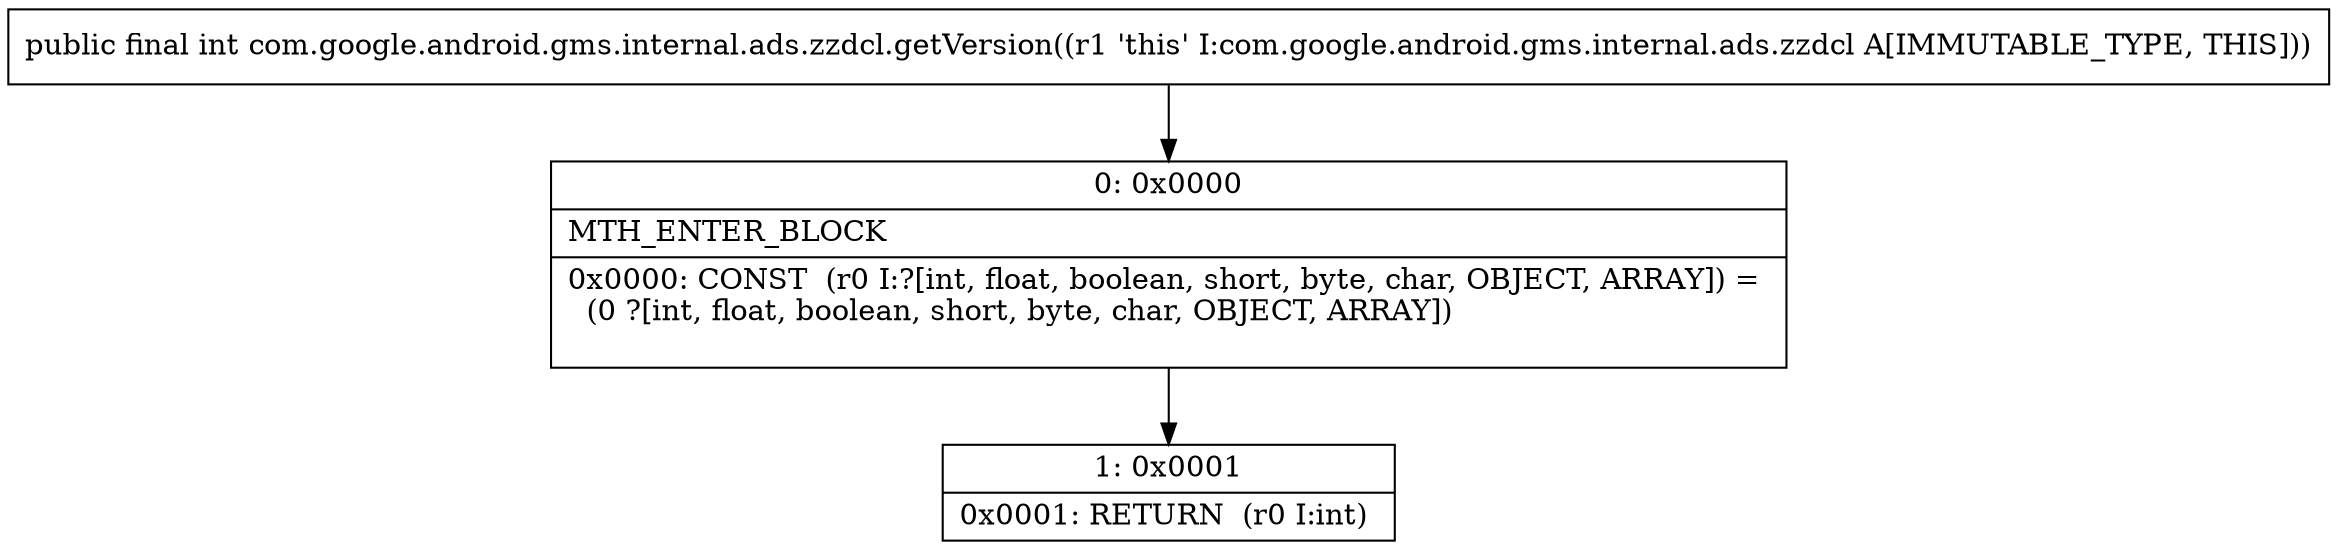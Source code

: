 digraph "CFG forcom.google.android.gms.internal.ads.zzdcl.getVersion()I" {
Node_0 [shape=record,label="{0\:\ 0x0000|MTH_ENTER_BLOCK\l|0x0000: CONST  (r0 I:?[int, float, boolean, short, byte, char, OBJECT, ARRAY]) = \l  (0 ?[int, float, boolean, short, byte, char, OBJECT, ARRAY])\l \l}"];
Node_1 [shape=record,label="{1\:\ 0x0001|0x0001: RETURN  (r0 I:int) \l}"];
MethodNode[shape=record,label="{public final int com.google.android.gms.internal.ads.zzdcl.getVersion((r1 'this' I:com.google.android.gms.internal.ads.zzdcl A[IMMUTABLE_TYPE, THIS])) }"];
MethodNode -> Node_0;
Node_0 -> Node_1;
}


